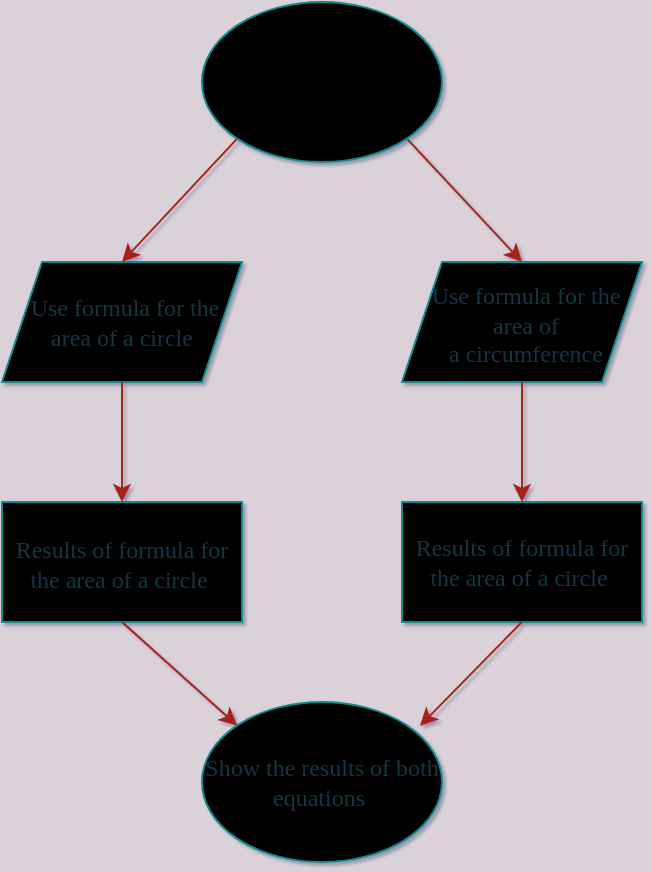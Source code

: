 <mxfile version="14.2.9" type="github">
  <diagram id="C5RBs43oDa-KdzZeNtuy" name="Page-1">
    <mxGraphModel dx="1422" dy="800" grid="0" gridSize="10" guides="1" tooltips="1" connect="1" arrows="1" fold="1" page="1" pageScale="1" pageWidth="827" pageHeight="1169" background="#DAD2D8" math="0" shadow="1">
      <root>
        <mxCell id="WIyWlLk6GJQsqaUBKTNV-0" />
        <mxCell id="WIyWlLk6GJQsqaUBKTNV-1" parent="WIyWlLk6GJQsqaUBKTNV-0" />
        <mxCell id="BpsMeZ0QMXesTxCKO3Zf-5" value="&lt;p&gt;Use formula for the area of a circle&amp;nbsp;&lt;/p&gt;" style="shape=parallelogram;perimeter=parallelogramPerimeter;whiteSpace=wrap;html=1;fixedSize=1;fillColor=#000000;strokeColor=#0F8B8D;fontColor=#143642;fontFamily=Times New Roman;spacingLeft=3;" vertex="1" parent="WIyWlLk6GJQsqaUBKTNV-1">
          <mxGeometry x="240" y="140" width="120" height="60" as="geometry" />
        </mxCell>
        <mxCell id="BpsMeZ0QMXesTxCKO3Zf-6" value="&lt;br&gt;&lt;br&gt;&lt;p&gt;Use formula for the area of a&amp;nbsp;&lt;span&gt;circumference&lt;/span&gt;&lt;/p&gt;&lt;p class=&quot;MsoNormal&quot;&gt;&lt;/p&gt;&lt;p&gt;&lt;br&gt;&lt;/p&gt;" style="shape=parallelogram;perimeter=parallelogramPerimeter;whiteSpace=wrap;html=1;fixedSize=1;fillColor=#000000;strokeColor=#0F8B8D;fontColor=#143642;fontFamily=Times New Roman;spacingLeft=5;spacingRight=1;" vertex="1" parent="WIyWlLk6GJQsqaUBKTNV-1">
          <mxGeometry x="440" y="140" width="120" height="60" as="geometry" />
        </mxCell>
        <mxCell id="BpsMeZ0QMXesTxCKO3Zf-7" value="&lt;p&gt;Results of formula for the area of a circle&amp;nbsp;&lt;/p&gt;" style="rounded=0;whiteSpace=wrap;html=1;fillColor=#000000;strokeColor=#0F8B8D;fontColor=#143642;fontFamily=Times New Roman;" vertex="1" parent="WIyWlLk6GJQsqaUBKTNV-1">
          <mxGeometry x="440" y="260" width="120" height="60" as="geometry" />
        </mxCell>
        <mxCell id="BpsMeZ0QMXesTxCKO3Zf-8" value="&lt;br&gt;&lt;br&gt;&lt;p&gt;Results of formula for the area of a circle&amp;nbsp;&lt;/p&gt;&lt;p&gt;&lt;br&gt;&lt;/p&gt;" style="rounded=0;whiteSpace=wrap;html=1;fillColor=#000000;strokeColor=#0F8B8D;fontColor=#143642;fontFamily=Times New Roman;" vertex="1" parent="WIyWlLk6GJQsqaUBKTNV-1">
          <mxGeometry x="240" y="260" width="120" height="60" as="geometry" />
        </mxCell>
        <mxCell id="BpsMeZ0QMXesTxCKO3Zf-9" value="Show the results of both equations&amp;nbsp;" style="ellipse;whiteSpace=wrap;html=1;fillColor=#000000;strokeColor=#0F8B8D;fontColor=#143642;fontFamily=Times New Roman;" vertex="1" parent="WIyWlLk6GJQsqaUBKTNV-1">
          <mxGeometry x="340" y="360" width="120" height="80" as="geometry" />
        </mxCell>
        <mxCell id="BpsMeZ0QMXesTxCKO3Zf-11" value="" style="endArrow=classic;html=1;exitX=1;exitY=1;exitDx=0;exitDy=0;entryX=0.5;entryY=0;entryDx=0;entryDy=0;labelBackgroundColor=#DAD2D8;strokeColor=#A8201A;fontColor=#143642;" edge="1" parent="WIyWlLk6GJQsqaUBKTNV-1" source="BpsMeZ0QMXesTxCKO3Zf-4" target="BpsMeZ0QMXesTxCKO3Zf-6">
          <mxGeometry width="50" height="50" relative="1" as="geometry">
            <mxPoint x="440" y="80" as="sourcePoint" />
            <mxPoint x="460" y="140" as="targetPoint" />
          </mxGeometry>
        </mxCell>
        <mxCell id="BpsMeZ0QMXesTxCKO3Zf-12" value="" style="endArrow=classic;html=1;exitX=0;exitY=1;exitDx=0;exitDy=0;entryX=0.5;entryY=0;entryDx=0;entryDy=0;labelBackgroundColor=#DAD2D8;strokeColor=#A8201A;fontColor=#143642;" edge="1" parent="WIyWlLk6GJQsqaUBKTNV-1" source="BpsMeZ0QMXesTxCKO3Zf-4" target="BpsMeZ0QMXesTxCKO3Zf-5">
          <mxGeometry width="50" height="50" relative="1" as="geometry">
            <mxPoint x="399" y="85" as="sourcePoint" />
            <mxPoint x="356" y="140" as="targetPoint" />
          </mxGeometry>
        </mxCell>
        <mxCell id="BpsMeZ0QMXesTxCKO3Zf-13" value="" style="endArrow=classic;html=1;exitX=0.5;exitY=1;exitDx=0;exitDy=0;entryX=0.5;entryY=0;entryDx=0;entryDy=0;labelBackgroundColor=#DAD2D8;strokeColor=#A8201A;fontColor=#143642;" edge="1" parent="WIyWlLk6GJQsqaUBKTNV-1" source="BpsMeZ0QMXesTxCKO3Zf-5" target="BpsMeZ0QMXesTxCKO3Zf-8">
          <mxGeometry width="50" height="50" relative="1" as="geometry">
            <mxPoint x="300" y="200" as="sourcePoint" />
            <mxPoint x="267" y="255" as="targetPoint" />
            <Array as="points" />
          </mxGeometry>
        </mxCell>
        <mxCell id="BpsMeZ0QMXesTxCKO3Zf-14" value="" style="endArrow=classic;html=1;exitX=0.5;exitY=1;exitDx=0;exitDy=0;entryX=0.5;entryY=0;entryDx=0;entryDy=0;labelBackgroundColor=#DAD2D8;strokeColor=#A8201A;fontColor=#143642;" edge="1" parent="WIyWlLk6GJQsqaUBKTNV-1" source="BpsMeZ0QMXesTxCKO3Zf-6" target="BpsMeZ0QMXesTxCKO3Zf-7">
          <mxGeometry width="50" height="50" relative="1" as="geometry">
            <mxPoint x="500" y="200" as="sourcePoint" />
            <mxPoint x="458" y="248" as="targetPoint" />
          </mxGeometry>
        </mxCell>
        <mxCell id="BpsMeZ0QMXesTxCKO3Zf-15" value="" style="endArrow=classic;html=1;exitX=0.5;exitY=1;exitDx=0;exitDy=0;entryX=0;entryY=0;entryDx=0;entryDy=0;labelBackgroundColor=#DAD2D8;strokeColor=#A8201A;fontColor=#143642;" edge="1" parent="WIyWlLk6GJQsqaUBKTNV-1" source="BpsMeZ0QMXesTxCKO3Zf-8" target="BpsMeZ0QMXesTxCKO3Zf-9">
          <mxGeometry width="50" height="50" relative="1" as="geometry">
            <mxPoint x="198" y="355" as="sourcePoint" />
            <mxPoint x="283" y="387" as="targetPoint" />
          </mxGeometry>
        </mxCell>
        <mxCell id="BpsMeZ0QMXesTxCKO3Zf-16" value="" style="endArrow=classic;html=1;entryX=0.908;entryY=0.15;entryDx=0;entryDy=0;entryPerimeter=0;exitX=0.5;exitY=1;exitDx=0;exitDy=0;labelBackgroundColor=#DAD2D8;strokeColor=#A8201A;fontColor=#143642;" edge="1" parent="WIyWlLk6GJQsqaUBKTNV-1" source="BpsMeZ0QMXesTxCKO3Zf-7" target="BpsMeZ0QMXesTxCKO3Zf-9">
          <mxGeometry width="50" height="50" relative="1" as="geometry">
            <mxPoint x="522" y="330" as="sourcePoint" />
            <mxPoint x="447" y="383" as="targetPoint" />
          </mxGeometry>
        </mxCell>
        <mxCell id="BpsMeZ0QMXesTxCKO3Zf-4" value="User input the radius" style="ellipse;blackSpace=wrap;html=1;fillColor=#000000;strokeColor=#0F8B8D;" vertex="1" parent="WIyWlLk6GJQsqaUBKTNV-1">
          <mxGeometry x="340" y="10" width="120" height="80" as="geometry" />
        </mxCell>
      </root>
    </mxGraphModel>
  </diagram>
</mxfile>
